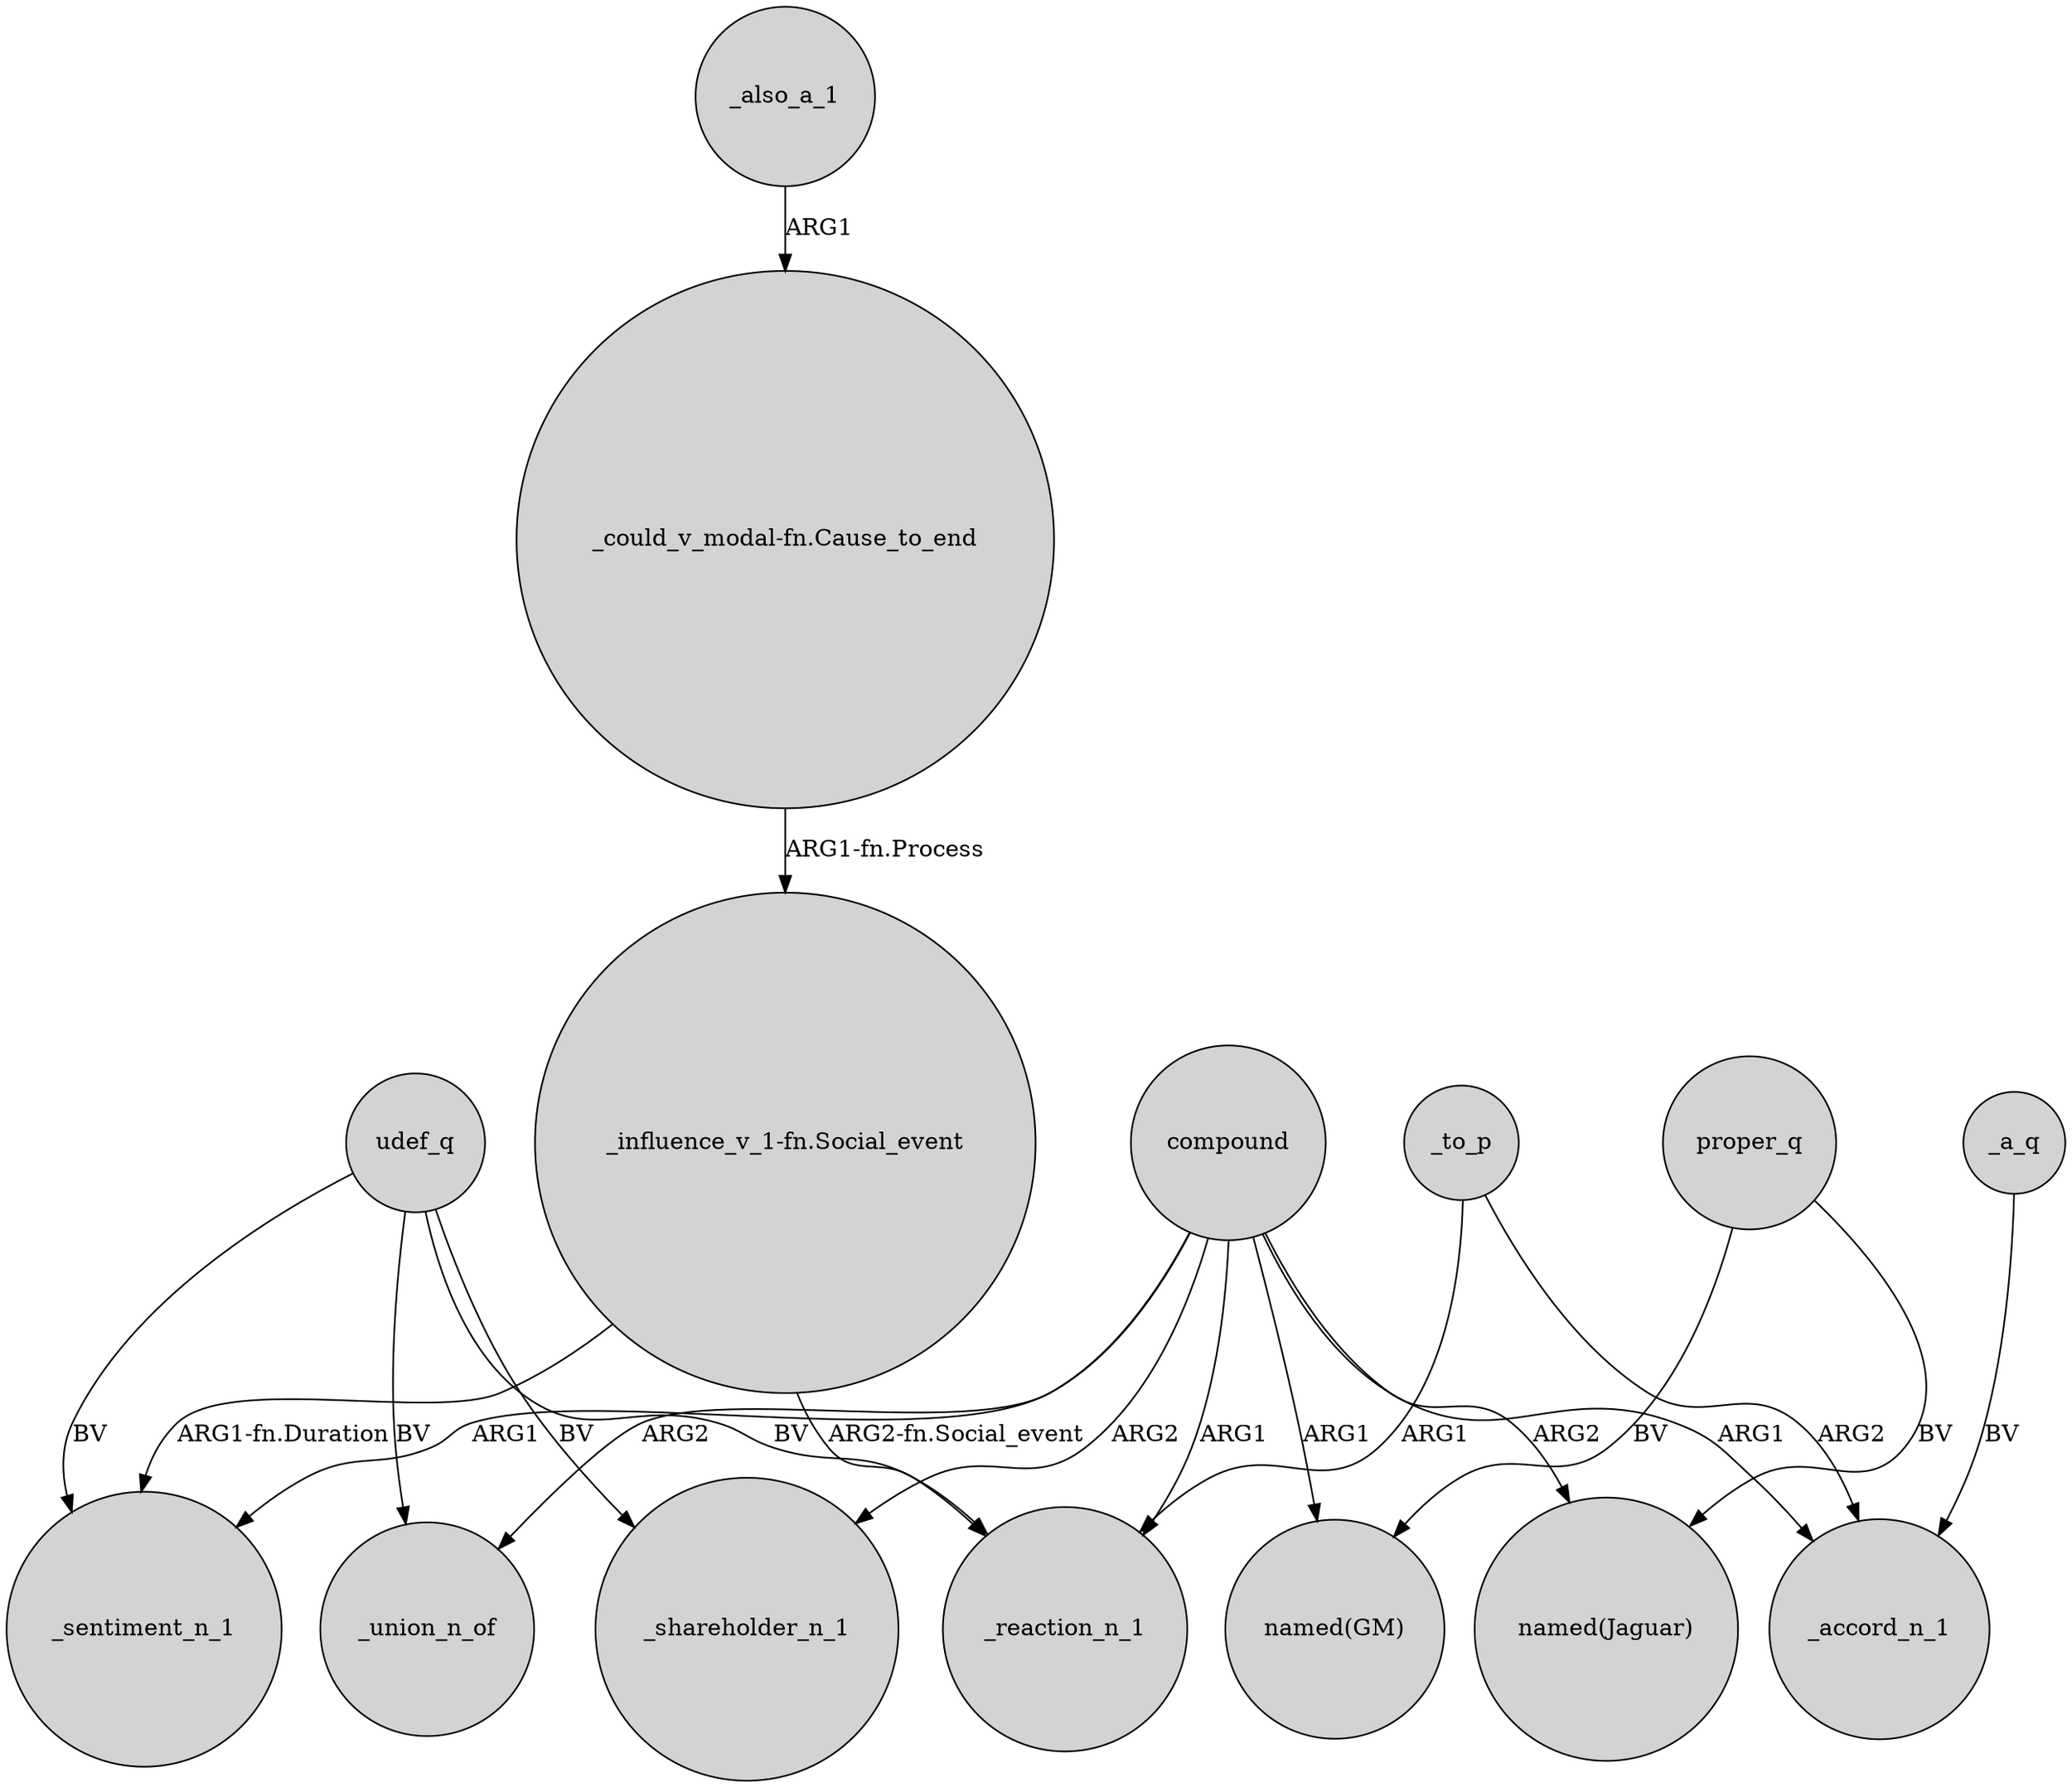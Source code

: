 digraph {
	node [shape=circle style=filled]
	_also_a_1 -> "_could_v_modal-fn.Cause_to_end" [label=ARG1]
	compound -> _union_n_of [label=ARG2]
	compound -> _sentiment_n_1 [label=ARG1]
	compound -> _shareholder_n_1 [label=ARG2]
	udef_q -> _shareholder_n_1 [label=BV]
	compound -> "named(GM)" [label=ARG1]
	udef_q -> _sentiment_n_1 [label=BV]
	"_influence_v_1-fn.Social_event" -> _sentiment_n_1 [label="ARG1-fn.Duration"]
	proper_q -> "named(GM)" [label=BV]
	"_influence_v_1-fn.Social_event" -> _reaction_n_1 [label="ARG2-fn.Social_event"]
	_to_p -> _reaction_n_1 [label=ARG1]
	udef_q -> _union_n_of [label=BV]
	compound -> _accord_n_1 [label=ARG1]
	"_could_v_modal-fn.Cause_to_end" -> "_influence_v_1-fn.Social_event" [label="ARG1-fn.Process"]
	udef_q -> _reaction_n_1 [label=BV]
	compound -> "named(Jaguar)" [label=ARG2]
	proper_q -> "named(Jaguar)" [label=BV]
	_a_q -> _accord_n_1 [label=BV]
	compound -> _reaction_n_1 [label=ARG1]
	_to_p -> _accord_n_1 [label=ARG2]
}
